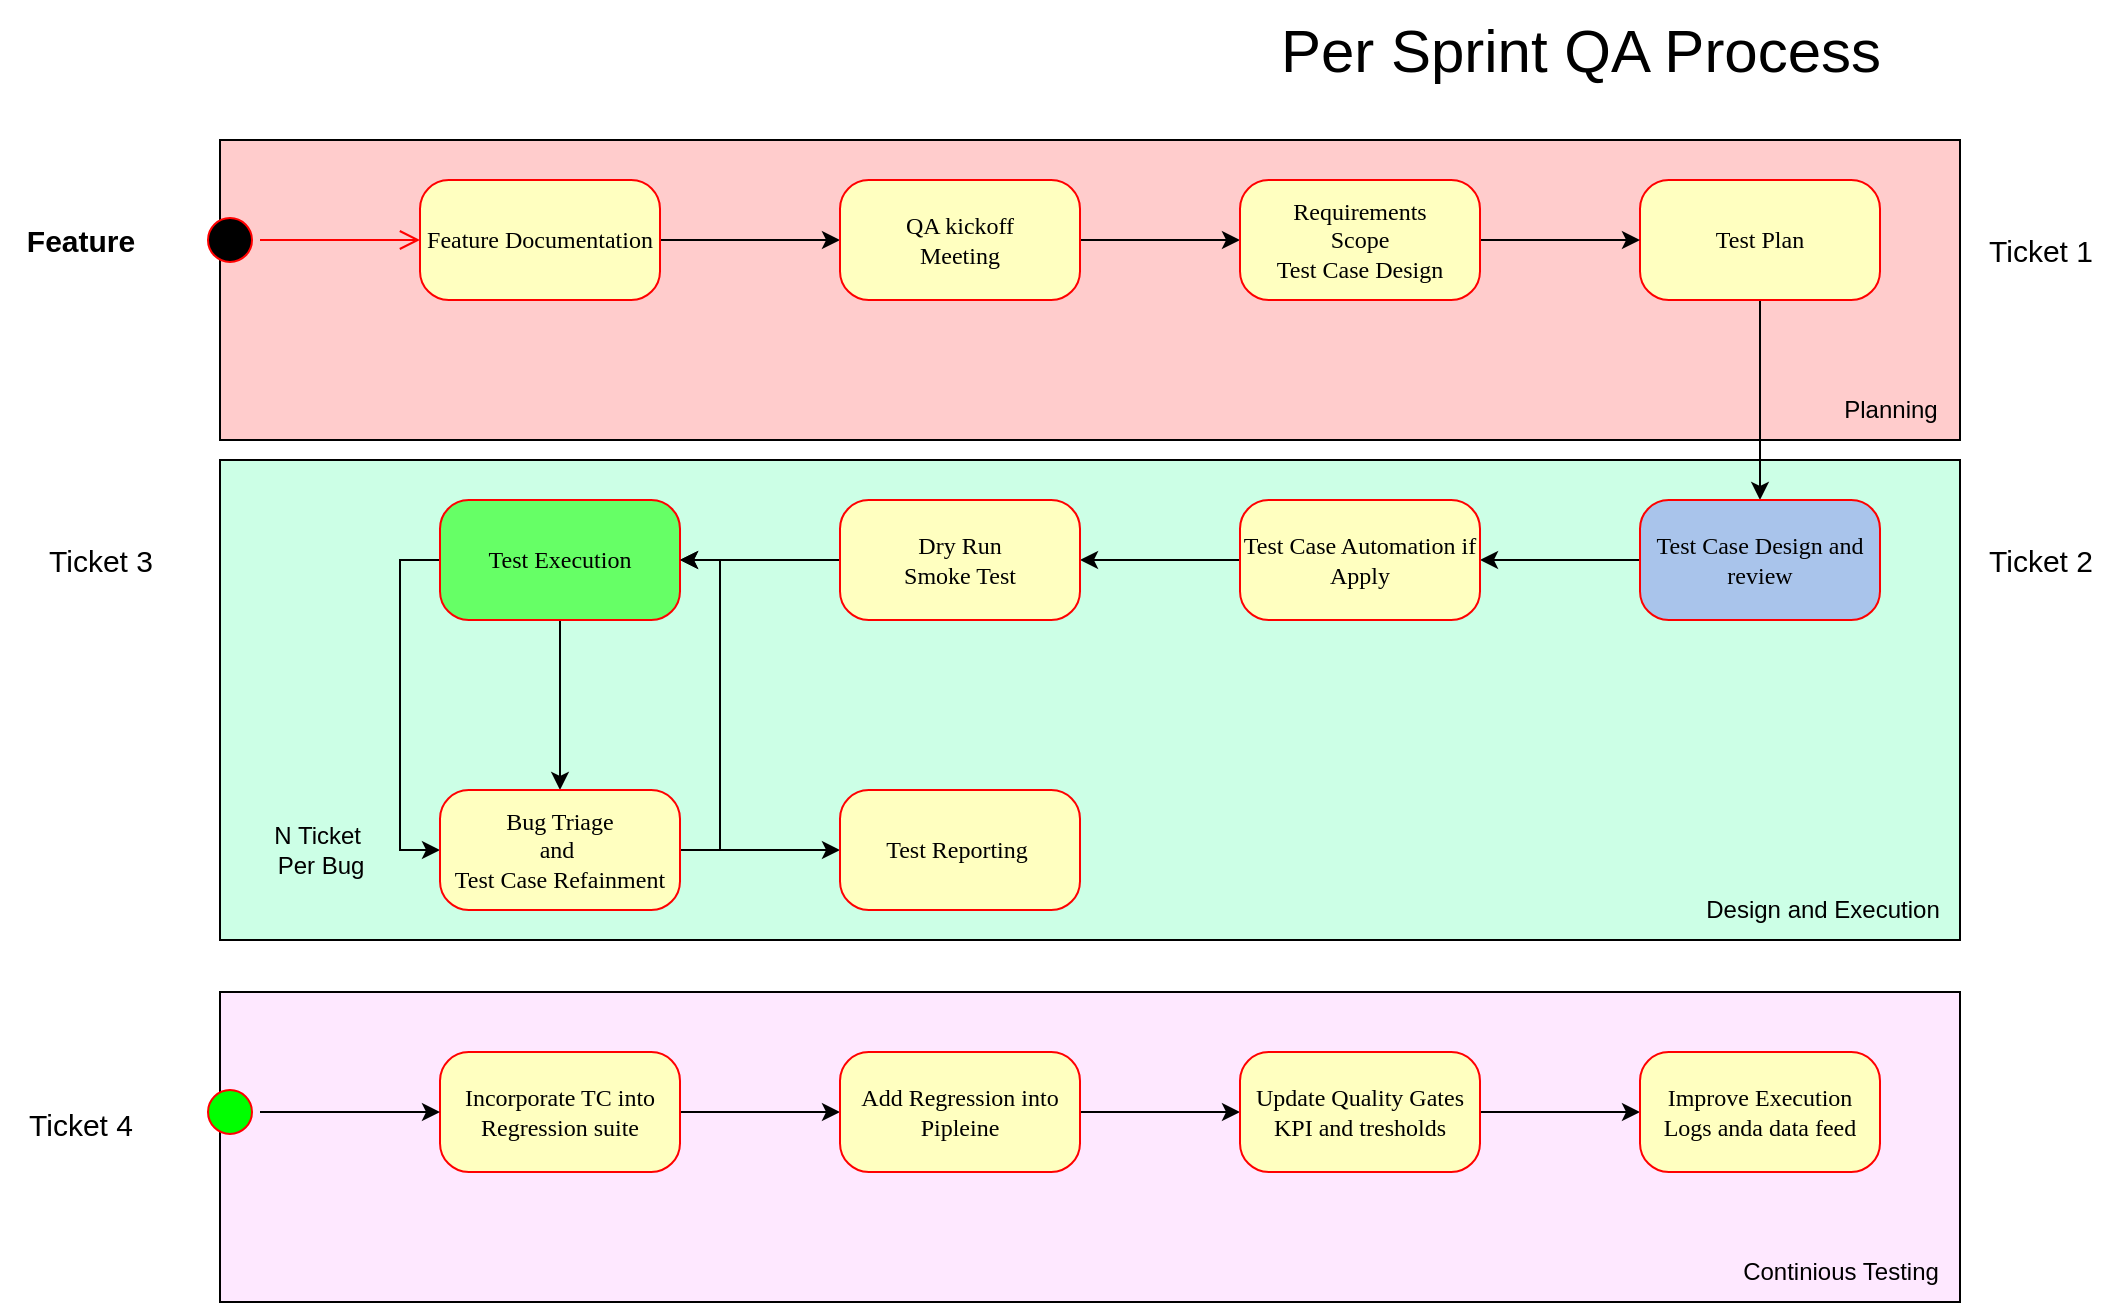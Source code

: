 <mxfile version="20.4.0" type="device"><diagram name="Per Sprint Process" id="58cdce13-f638-feb5-8d6f-7d28b1aa9fa0"><mxGraphModel dx="1422" dy="729" grid="1" gridSize="10" guides="1" tooltips="1" connect="1" arrows="1" fold="1" page="1" pageScale="1" pageWidth="1100" pageHeight="850" background="none" math="0" shadow="0"><root><mxCell id="0"/><mxCell id="1" parent="0"/><mxCell id="rB4Cp2VrGjGojxqV1ROQ-36" value="" style="rounded=0;whiteSpace=wrap;html=1;fontSize=15;fillColor=#FEE8FF;" vertex="1" parent="1"><mxGeometry x="140" y="526" width="870" height="155" as="geometry"/></mxCell><mxCell id="rB4Cp2VrGjGojxqV1ROQ-27" value="" style="rounded=0;whiteSpace=wrap;html=1;fontSize=30;fillColor=#FFCCCC;" vertex="1" parent="1"><mxGeometry x="140" y="100" width="870" height="150" as="geometry"/></mxCell><mxCell id="rB4Cp2VrGjGojxqV1ROQ-26" value="" style="rounded=0;whiteSpace=wrap;html=1;fontSize=30;fillColor=#CCFFE6;" vertex="1" parent="1"><mxGeometry x="140" y="260" width="870" height="240" as="geometry"/></mxCell><mxCell id="382b91b5511bd0f7-1" value="" style="ellipse;html=1;shape=startState;fillColor=#000000;strokeColor=#ff0000;rounded=1;shadow=0;comic=0;labelBackgroundColor=none;fontFamily=Verdana;fontSize=12;fontColor=#000000;align=center;direction=south;" parent="1" vertex="1"><mxGeometry x="130" y="135" width="30" height="30" as="geometry"/></mxCell><mxCell id="rB4Cp2VrGjGojxqV1ROQ-5" style="edgeStyle=orthogonalEdgeStyle;rounded=0;orthogonalLoop=1;jettySize=auto;html=1;exitX=0.5;exitY=1;exitDx=0;exitDy=0;entryX=0.5;entryY=0;entryDx=0;entryDy=0;" edge="1" parent="1" source="382b91b5511bd0f7-5" target="382b91b5511bd0f7-9"><mxGeometry relative="1" as="geometry"/></mxCell><mxCell id="382b91b5511bd0f7-5" value="Test Plan" style="rounded=1;whiteSpace=wrap;html=1;arcSize=24;fillColor=#ffffc0;strokeColor=#ff0000;shadow=0;comic=0;labelBackgroundColor=none;fontFamily=Verdana;fontSize=12;fontColor=#000000;align=center;" parent="1" vertex="1"><mxGeometry x="850" y="120" width="120" height="60" as="geometry"/></mxCell><mxCell id="rB4Cp2VrGjGojxqV1ROQ-2" style="edgeStyle=orthogonalEdgeStyle;rounded=0;orthogonalLoop=1;jettySize=auto;html=1;exitX=1;exitY=0.5;exitDx=0;exitDy=0;entryX=0;entryY=0.5;entryDx=0;entryDy=0;" edge="1" parent="1" source="382b91b5511bd0f7-6" target="382b91b5511bd0f7-7"><mxGeometry relative="1" as="geometry"/></mxCell><mxCell id="382b91b5511bd0f7-6" value="Feature Documentation" style="rounded=1;whiteSpace=wrap;html=1;arcSize=24;fillColor=#ffffc0;strokeColor=#ff0000;shadow=0;comic=0;labelBackgroundColor=none;fontFamily=Verdana;fontSize=12;fontColor=#000000;align=center;" parent="1" vertex="1"><mxGeometry x="240" y="120" width="120" height="60" as="geometry"/></mxCell><mxCell id="rB4Cp2VrGjGojxqV1ROQ-3" style="edgeStyle=orthogonalEdgeStyle;rounded=0;orthogonalLoop=1;jettySize=auto;html=1;exitX=1;exitY=0.5;exitDx=0;exitDy=0;entryX=0;entryY=0.5;entryDx=0;entryDy=0;" edge="1" parent="1" source="382b91b5511bd0f7-7" target="382b91b5511bd0f7-10"><mxGeometry relative="1" as="geometry"/></mxCell><mxCell id="382b91b5511bd0f7-7" value="QA kickoff &lt;br&gt;Meeting" style="rounded=1;whiteSpace=wrap;html=1;arcSize=24;fillColor=#ffffc0;strokeColor=#ff0000;shadow=0;comic=0;labelBackgroundColor=none;fontFamily=Verdana;fontSize=12;fontColor=#000000;align=center;" parent="1" vertex="1"><mxGeometry x="450" y="120" width="120" height="60" as="geometry"/></mxCell><mxCell id="rB4Cp2VrGjGojxqV1ROQ-7" style="edgeStyle=orthogonalEdgeStyle;rounded=0;orthogonalLoop=1;jettySize=auto;html=1;exitX=0;exitY=0.5;exitDx=0;exitDy=0;" edge="1" parent="1" source="382b91b5511bd0f7-9" target="rB4Cp2VrGjGojxqV1ROQ-6"><mxGeometry relative="1" as="geometry"/></mxCell><mxCell id="382b91b5511bd0f7-9" value="Test Case Design and review" style="rounded=1;whiteSpace=wrap;html=1;arcSize=24;fillColor=#A9C4EB;strokeColor=#ff0000;shadow=0;comic=0;labelBackgroundColor=none;fontFamily=Verdana;fontSize=12;fontColor=#000000;align=center;" parent="1" vertex="1"><mxGeometry x="850" y="280" width="120" height="60" as="geometry"/></mxCell><mxCell id="rB4Cp2VrGjGojxqV1ROQ-4" style="edgeStyle=orthogonalEdgeStyle;rounded=0;orthogonalLoop=1;jettySize=auto;html=1;exitX=1;exitY=0.5;exitDx=0;exitDy=0;entryX=0;entryY=0.5;entryDx=0;entryDy=0;" edge="1" parent="1" source="382b91b5511bd0f7-10" target="382b91b5511bd0f7-5"><mxGeometry relative="1" as="geometry"/></mxCell><mxCell id="382b91b5511bd0f7-10" value="Requirements&lt;br&gt;Scope&lt;br&gt;Test Case Design" style="rounded=1;whiteSpace=wrap;html=1;arcSize=24;fillColor=#ffffc0;strokeColor=#ff0000;shadow=0;comic=0;labelBackgroundColor=none;fontFamily=Verdana;fontSize=12;fontColor=#000000;align=center;" parent="1" vertex="1"><mxGeometry x="650" y="120" width="120" height="60" as="geometry"/></mxCell><mxCell id="2a3bc250acf0617d-9" style="edgeStyle=orthogonalEdgeStyle;html=1;labelBackgroundColor=none;endArrow=open;endSize=8;strokeColor=#ff0000;fontFamily=Verdana;fontSize=12;align=left;" parent="1" source="382b91b5511bd0f7-1" target="382b91b5511bd0f7-6" edge="1"><mxGeometry relative="1" as="geometry"/></mxCell><mxCell id="rB4Cp2VrGjGojxqV1ROQ-1" value="Feature" style="text;html=1;align=center;verticalAlign=middle;resizable=0;points=[];autosize=1;strokeColor=none;fillColor=none;fontSize=15;fontStyle=1" vertex="1" parent="1"><mxGeometry x="30" y="135" width="80" height="30" as="geometry"/></mxCell><mxCell id="rB4Cp2VrGjGojxqV1ROQ-9" style="edgeStyle=orthogonalEdgeStyle;rounded=0;orthogonalLoop=1;jettySize=auto;html=1;exitX=0;exitY=0.5;exitDx=0;exitDy=0;entryX=1;entryY=0.5;entryDx=0;entryDy=0;" edge="1" parent="1" source="rB4Cp2VrGjGojxqV1ROQ-6" target="rB4Cp2VrGjGojxqV1ROQ-8"><mxGeometry relative="1" as="geometry"/></mxCell><mxCell id="rB4Cp2VrGjGojxqV1ROQ-6" value="Test Case Automation if Apply" style="rounded=1;whiteSpace=wrap;html=1;arcSize=24;fillColor=#ffffc0;strokeColor=#ff0000;shadow=0;comic=0;labelBackgroundColor=none;fontFamily=Verdana;fontSize=12;fontColor=#000000;align=center;" vertex="1" parent="1"><mxGeometry x="650" y="280" width="120" height="60" as="geometry"/></mxCell><mxCell id="rB4Cp2VrGjGojxqV1ROQ-11" style="edgeStyle=orthogonalEdgeStyle;rounded=0;orthogonalLoop=1;jettySize=auto;html=1;exitX=0;exitY=0.5;exitDx=0;exitDy=0;entryX=1;entryY=0.5;entryDx=0;entryDy=0;" edge="1" parent="1" source="rB4Cp2VrGjGojxqV1ROQ-8" target="rB4Cp2VrGjGojxqV1ROQ-10"><mxGeometry relative="1" as="geometry"/></mxCell><mxCell id="rB4Cp2VrGjGojxqV1ROQ-8" value="Dry Run&lt;br&gt;Smoke Test" style="rounded=1;whiteSpace=wrap;html=1;arcSize=24;fillColor=#ffffc0;strokeColor=#ff0000;shadow=0;comic=0;labelBackgroundColor=none;fontFamily=Verdana;fontSize=12;fontColor=#000000;align=center;" vertex="1" parent="1"><mxGeometry x="450" y="280" width="120" height="60" as="geometry"/></mxCell><mxCell id="rB4Cp2VrGjGojxqV1ROQ-13" style="edgeStyle=orthogonalEdgeStyle;rounded=0;orthogonalLoop=1;jettySize=auto;html=1;exitX=0.5;exitY=1;exitDx=0;exitDy=0;" edge="1" parent="1" source="rB4Cp2VrGjGojxqV1ROQ-10" target="rB4Cp2VrGjGojxqV1ROQ-12"><mxGeometry relative="1" as="geometry"/></mxCell><mxCell id="rB4Cp2VrGjGojxqV1ROQ-28" style="edgeStyle=orthogonalEdgeStyle;rounded=0;orthogonalLoop=1;jettySize=auto;html=1;exitX=0;exitY=0.5;exitDx=0;exitDy=0;entryX=0;entryY=0.5;entryDx=0;entryDy=0;fontSize=30;" edge="1" parent="1" source="rB4Cp2VrGjGojxqV1ROQ-10" target="rB4Cp2VrGjGojxqV1ROQ-12"><mxGeometry relative="1" as="geometry"/></mxCell><mxCell id="rB4Cp2VrGjGojxqV1ROQ-10" value="Test Execution" style="rounded=1;whiteSpace=wrap;html=1;arcSize=24;fillColor=#66FF66;strokeColor=#ff0000;shadow=0;comic=0;labelBackgroundColor=none;fontFamily=Verdana;fontSize=12;fontColor=#000000;align=center;" vertex="1" parent="1"><mxGeometry x="250" y="280" width="120" height="60" as="geometry"/></mxCell><mxCell id="rB4Cp2VrGjGojxqV1ROQ-15" style="edgeStyle=orthogonalEdgeStyle;rounded=0;orthogonalLoop=1;jettySize=auto;html=1;exitX=1;exitY=0.5;exitDx=0;exitDy=0;entryX=0;entryY=0.5;entryDx=0;entryDy=0;" edge="1" parent="1" source="rB4Cp2VrGjGojxqV1ROQ-12" target="rB4Cp2VrGjGojxqV1ROQ-14"><mxGeometry relative="1" as="geometry"/></mxCell><mxCell id="rB4Cp2VrGjGojxqV1ROQ-29" style="edgeStyle=orthogonalEdgeStyle;rounded=0;orthogonalLoop=1;jettySize=auto;html=1;exitX=1;exitY=0.5;exitDx=0;exitDy=0;entryX=1;entryY=0.5;entryDx=0;entryDy=0;fontSize=30;" edge="1" parent="1" source="rB4Cp2VrGjGojxqV1ROQ-12" target="rB4Cp2VrGjGojxqV1ROQ-10"><mxGeometry relative="1" as="geometry"/></mxCell><mxCell id="rB4Cp2VrGjGojxqV1ROQ-12" value="Bug Triage&lt;br&gt;and&amp;nbsp;&lt;br&gt;Test Case Refainment" style="rounded=1;whiteSpace=wrap;html=1;arcSize=24;fillColor=#ffffc0;strokeColor=#ff0000;shadow=0;comic=0;labelBackgroundColor=none;fontFamily=Verdana;fontSize=12;fontColor=#000000;align=center;" vertex="1" parent="1"><mxGeometry x="250" y="425" width="120" height="60" as="geometry"/></mxCell><mxCell id="rB4Cp2VrGjGojxqV1ROQ-14" value="Test Reporting&amp;nbsp;" style="rounded=1;whiteSpace=wrap;html=1;arcSize=24;fillColor=#ffffc0;strokeColor=#ff0000;shadow=0;comic=0;labelBackgroundColor=none;fontFamily=Verdana;fontSize=12;fontColor=#000000;align=center;" vertex="1" parent="1"><mxGeometry x="450" y="425" width="120" height="60" as="geometry"/></mxCell><mxCell id="rB4Cp2VrGjGojxqV1ROQ-16" value="Per Sprint QA Process" style="text;html=1;align=center;verticalAlign=middle;resizable=0;points=[];autosize=1;strokeColor=none;fillColor=none;fontSize=30;" vertex="1" parent="1"><mxGeometry x="660" y="30" width="320" height="50" as="geometry"/></mxCell><mxCell id="rB4Cp2VrGjGojxqV1ROQ-21" value="" style="edgeStyle=orthogonalEdgeStyle;rounded=0;orthogonalLoop=1;jettySize=auto;html=1;fontSize=30;" edge="1" parent="1" source="rB4Cp2VrGjGojxqV1ROQ-17" target="rB4Cp2VrGjGojxqV1ROQ-20"><mxGeometry relative="1" as="geometry"/></mxCell><mxCell id="rB4Cp2VrGjGojxqV1ROQ-17" value="Incorporate TC into Regression suite" style="rounded=1;whiteSpace=wrap;html=1;arcSize=24;fillColor=#ffffc0;strokeColor=#ff0000;shadow=0;comic=0;labelBackgroundColor=none;fontFamily=Verdana;fontSize=12;fontColor=#000000;align=center;" vertex="1" parent="1"><mxGeometry x="250" y="556" width="120" height="60" as="geometry"/></mxCell><mxCell id="rB4Cp2VrGjGojxqV1ROQ-38" value="" style="edgeStyle=orthogonalEdgeStyle;rounded=0;orthogonalLoop=1;jettySize=auto;html=1;fontSize=15;" edge="1" parent="1" source="rB4Cp2VrGjGojxqV1ROQ-18" target="rB4Cp2VrGjGojxqV1ROQ-17"><mxGeometry relative="1" as="geometry"/></mxCell><mxCell id="rB4Cp2VrGjGojxqV1ROQ-18" value="" style="ellipse;html=1;shape=startState;fillColor=#00FF00;strokeColor=#ff0000;rounded=1;shadow=0;comic=0;labelBackgroundColor=none;fontFamily=Verdana;fontSize=12;fontColor=#000000;align=center;direction=south;" vertex="1" parent="1"><mxGeometry x="130" y="571" width="30" height="30" as="geometry"/></mxCell><mxCell id="rB4Cp2VrGjGojxqV1ROQ-23" value="" style="edgeStyle=orthogonalEdgeStyle;rounded=0;orthogonalLoop=1;jettySize=auto;html=1;fontSize=30;" edge="1" parent="1" source="rB4Cp2VrGjGojxqV1ROQ-20" target="rB4Cp2VrGjGojxqV1ROQ-22"><mxGeometry relative="1" as="geometry"/></mxCell><mxCell id="rB4Cp2VrGjGojxqV1ROQ-20" value="Add Regression into Pipleine" style="rounded=1;whiteSpace=wrap;html=1;arcSize=24;fillColor=#ffffc0;strokeColor=#ff0000;shadow=0;comic=0;labelBackgroundColor=none;fontFamily=Verdana;fontSize=12;fontColor=#000000;align=center;" vertex="1" parent="1"><mxGeometry x="450" y="556" width="120" height="60" as="geometry"/></mxCell><mxCell id="rB4Cp2VrGjGojxqV1ROQ-25" style="edgeStyle=orthogonalEdgeStyle;rounded=0;orthogonalLoop=1;jettySize=auto;html=1;exitX=1;exitY=0.5;exitDx=0;exitDy=0;fontSize=30;" edge="1" parent="1" source="rB4Cp2VrGjGojxqV1ROQ-22" target="rB4Cp2VrGjGojxqV1ROQ-24"><mxGeometry relative="1" as="geometry"/></mxCell><mxCell id="rB4Cp2VrGjGojxqV1ROQ-22" value="Update Quality Gates KPI and tresholds" style="rounded=1;whiteSpace=wrap;html=1;arcSize=24;fillColor=#ffffc0;strokeColor=#ff0000;shadow=0;comic=0;labelBackgroundColor=none;fontFamily=Verdana;fontSize=12;fontColor=#000000;align=center;" vertex="1" parent="1"><mxGeometry x="650" y="556" width="120" height="60" as="geometry"/></mxCell><mxCell id="rB4Cp2VrGjGojxqV1ROQ-24" value="Improve Execution Logs anda data feed" style="rounded=1;whiteSpace=wrap;html=1;arcSize=24;fillColor=#ffffc0;strokeColor=#ff0000;shadow=0;comic=0;labelBackgroundColor=none;fontFamily=Verdana;fontSize=12;fontColor=#000000;align=center;" vertex="1" parent="1"><mxGeometry x="850" y="556" width="120" height="60" as="geometry"/></mxCell><mxCell id="rB4Cp2VrGjGojxqV1ROQ-30" value="&lt;font style=&quot;font-size: 15px;&quot;&gt;Ticket 1&lt;br&gt;&lt;/font&gt;" style="text;html=1;align=center;verticalAlign=middle;resizable=0;points=[];autosize=1;strokeColor=none;fillColor=none;fontSize=31;" vertex="1" parent="1"><mxGeometry x="1010" y="125" width="80" height="50" as="geometry"/></mxCell><mxCell id="rB4Cp2VrGjGojxqV1ROQ-31" value="&lt;font style=&quot;font-size: 15px;&quot;&gt;Ticket 2&lt;/font&gt;" style="text;html=1;align=center;verticalAlign=middle;resizable=0;points=[];autosize=1;strokeColor=none;fillColor=none;fontSize=31;" vertex="1" parent="1"><mxGeometry x="1010" y="280" width="80" height="50" as="geometry"/></mxCell><mxCell id="rB4Cp2VrGjGojxqV1ROQ-34" value="&lt;font style=&quot;font-size: 15px;&quot;&gt;Ticket 3&lt;/font&gt;" style="text;html=1;align=center;verticalAlign=middle;resizable=0;points=[];autosize=1;strokeColor=none;fillColor=none;fontSize=31;" vertex="1" parent="1"><mxGeometry x="40" y="280" width="80" height="50" as="geometry"/></mxCell><mxCell id="rB4Cp2VrGjGojxqV1ROQ-35" value="&lt;font style=&quot;font-size: 15px;&quot;&gt;Ticket 4&lt;/font&gt;" style="text;html=1;align=center;verticalAlign=middle;resizable=0;points=[];autosize=1;strokeColor=none;fillColor=none;fontSize=31;" vertex="1" parent="1"><mxGeometry x="30" y="562" width="80" height="50" as="geometry"/></mxCell><mxCell id="rB4Cp2VrGjGojxqV1ROQ-39" value="N Ticket&amp;nbsp;&lt;br style=&quot;font-size: 12px;&quot;&gt;Per Bug" style="text;html=1;align=center;verticalAlign=middle;resizable=0;points=[];autosize=1;strokeColor=none;fillColor=none;fontSize=12;" vertex="1" parent="1"><mxGeometry x="155" y="435" width="70" height="40" as="geometry"/></mxCell><mxCell id="rB4Cp2VrGjGojxqV1ROQ-40" value="Planning" style="text;html=1;align=center;verticalAlign=middle;resizable=0;points=[];autosize=1;strokeColor=none;fillColor=none;fontSize=12;" vertex="1" parent="1"><mxGeometry x="940" y="220" width="70" height="30" as="geometry"/></mxCell><mxCell id="rB4Cp2VrGjGojxqV1ROQ-41" value="Design and Execution" style="text;html=1;align=center;verticalAlign=middle;resizable=0;points=[];autosize=1;strokeColor=none;fillColor=none;fontSize=12;" vertex="1" parent="1"><mxGeometry x="871" y="470" width="140" height="30" as="geometry"/></mxCell><mxCell id="rB4Cp2VrGjGojxqV1ROQ-42" value="Continious Testing" style="text;html=1;align=center;verticalAlign=middle;resizable=0;points=[];autosize=1;strokeColor=none;fillColor=none;fontSize=12;" vertex="1" parent="1"><mxGeometry x="890" y="651" width="120" height="30" as="geometry"/></mxCell></root></mxGraphModel></diagram></mxfile>
